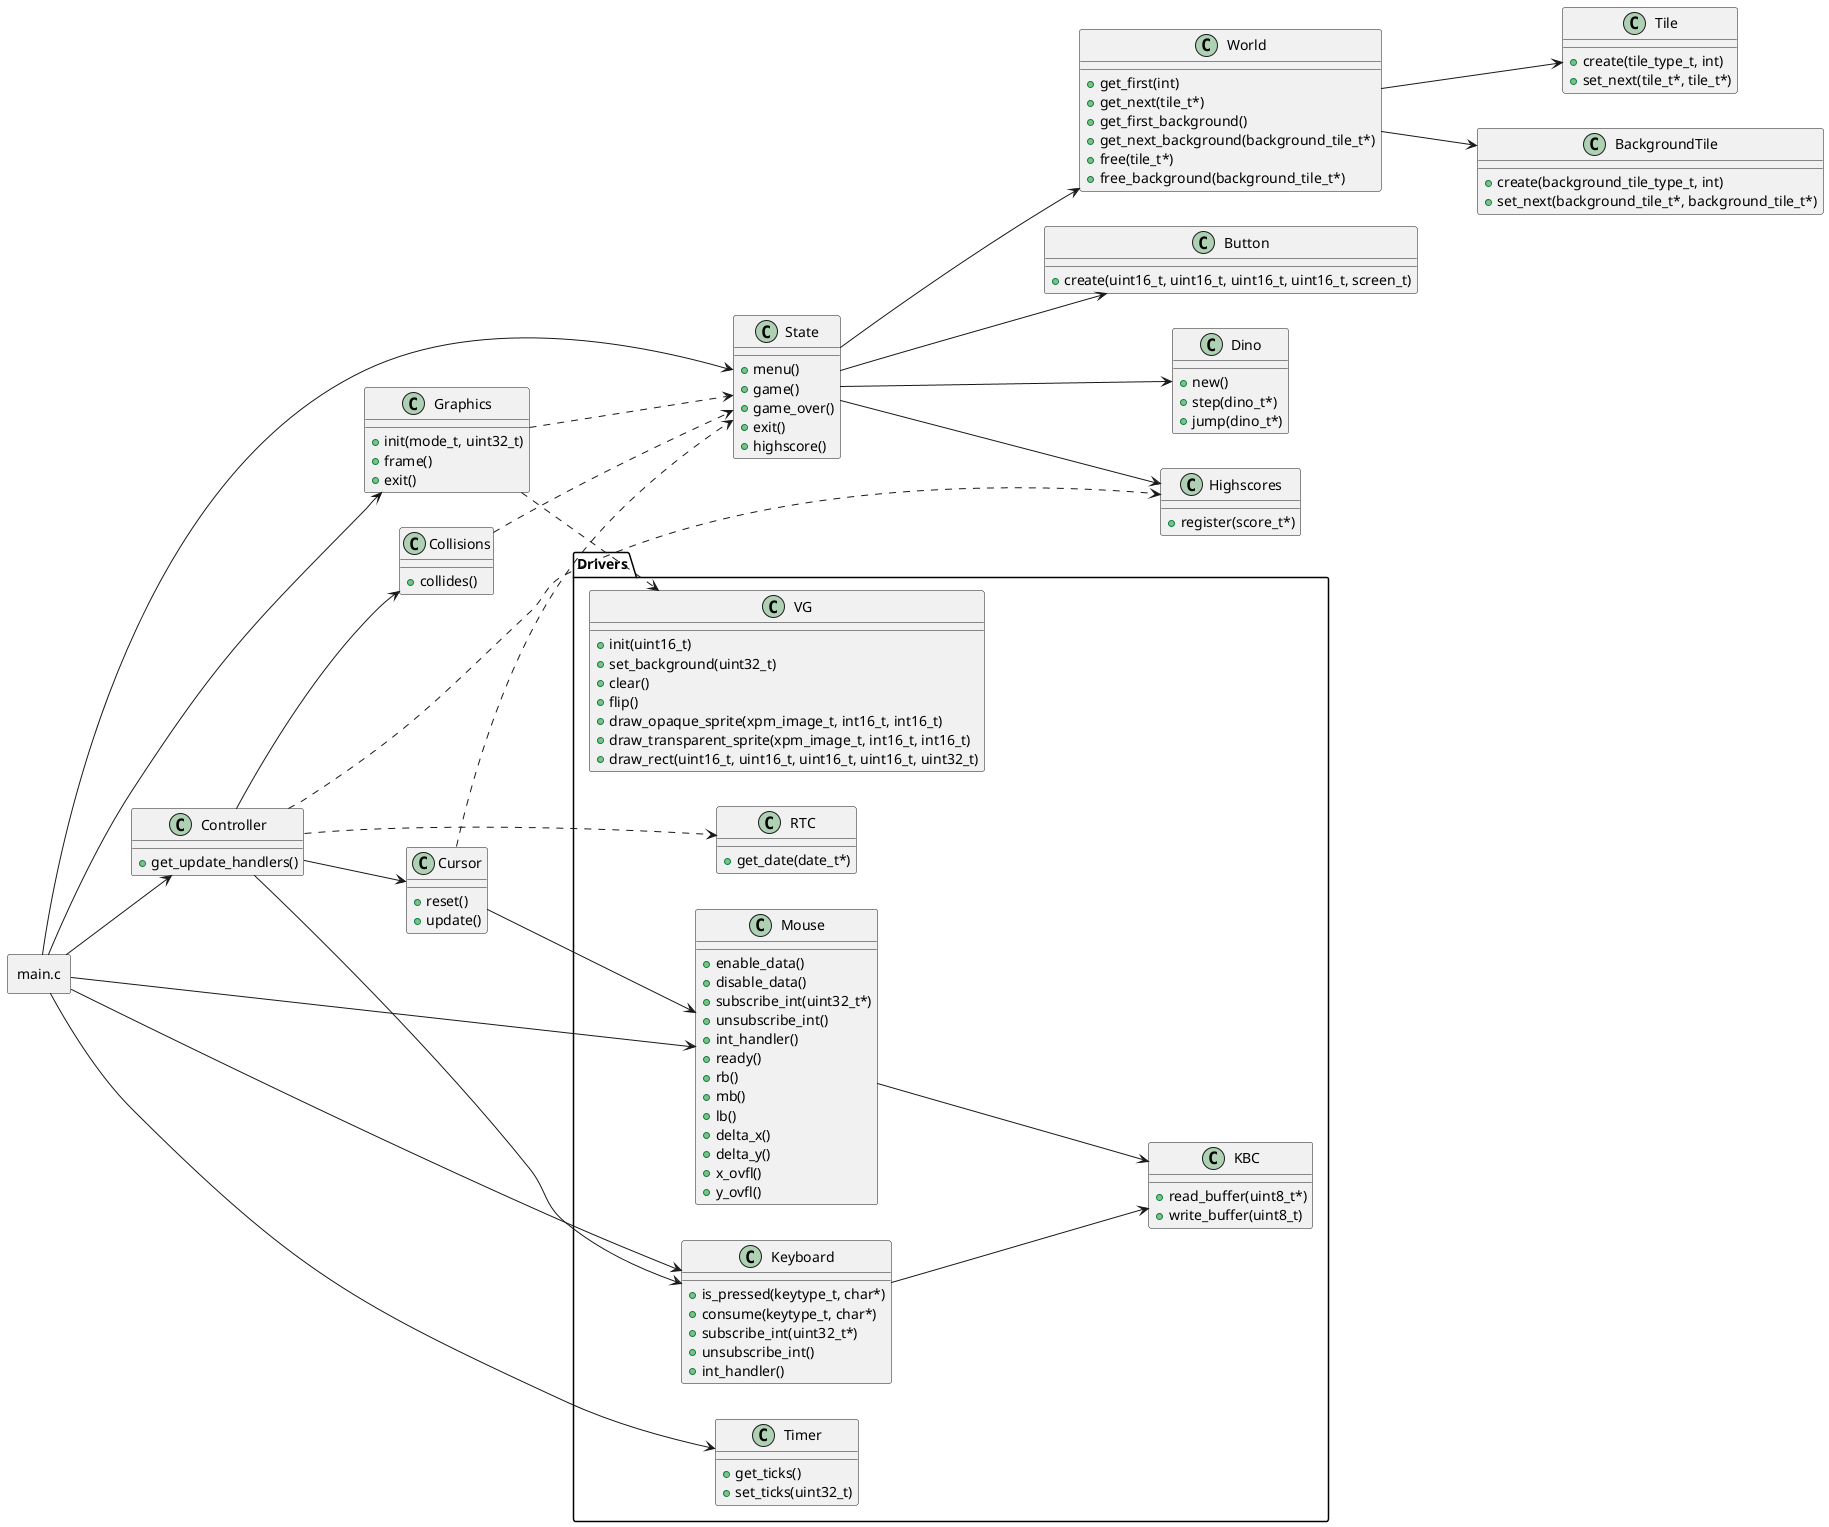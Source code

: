 @startuml
allowmixing

left to right direction

    class "Controller" as ControllerClass {
        +get_update_handlers()
    }
    class Cursor {
        +reset()
        +update()
    }
    class Collisions {
        +collides()
    }
    class "State" as StateClass {
        +menu()
        +game()
        +game_over()
        +exit()
        +highscore()
    }
    class Dino {
        +new()
        +step(dino_t*)
        +jump(dino_t*)
    }
    class World {
        +get_first(int)
        +get_next(tile_t*)
        +get_first_background()
        +get_next_background(background_tile_t*)
        +free(tile_t*)
        +free_background(background_tile_t*)
    }
    class Tile {
        +create(tile_type_t, int)
        +set_next(tile_t*, tile_t*)
    }
    class BackgroundTile {
        +create(background_tile_type_t, int)
        +set_next(background_tile_t*, background_tile_t*)
    }
    class Button {
        +create(uint16_t, uint16_t, uint16_t, uint16_t, screen_t)
    }
class Graphics {
        +init(mode_t, uint32_t)
        +frame()
        +exit()
    }
class Highscores {
    +register(score_t*)
}
package Drivers {
    class Timer {
        +get_ticks()
        +set_ticks(uint32_t)
    }
    class KBC {
        +read_buffer(uint8_t*)
        +write_buffer(uint8_t)
    }
    class Keyboard {
        +is_pressed(keytype_t, char*)
        +consume(keytype_t, char*)
        +subscribe_int(uint32_t*)
        +unsubscribe_int()
        +int_handler()
    }
    class Mouse {
        +enable_data()
        +disable_data()
        +subscribe_int(uint32_t*)
        +unsubscribe_int()
        +int_handler()
        +ready()
        +rb()
        +mb()
        +lb()
        +delta_x()
        +delta_y()
        +x_ovfl()
        +y_ovfl()
    }
    class VG {
        +init(uint16_t)
        +set_background(uint32_t)
        +clear()
        +flip()
        +draw_opaque_sprite(xpm_image_t, int16_t, int16_t)
        +draw_transparent_sprite(xpm_image_t, int16_t, int16_t)
        +draw_rect(uint16_t, uint16_t, uint16_t, uint16_t, uint32_t)
    }
    class RTC {
        +get_date(date_t*)
    }
}
rectangle "main.c" as Main
Main --> StateClass
Main --> ControllerClass
Main --> Graphics
Graphics ..> StateClass
Graphics ..> VG
ControllerClass --> Collisions
ControllerClass --> Cursor
ControllerClass --> Keyboard
ControllerClass ..> RTC
ControllerClass ..> Highscores
Cursor ..> StateClass
Collisions ..> StateClass
StateClass --> Dino
StateClass --> World
StateClass --> Button
StateClass --> Highscores
World --> Tile
World --> BackgroundTile
Main --> Timer
Main --> Mouse
Main --> Keyboard
Mouse --> KBC
Keyboard --> KBC
Cursor --> Mouse
@enduml